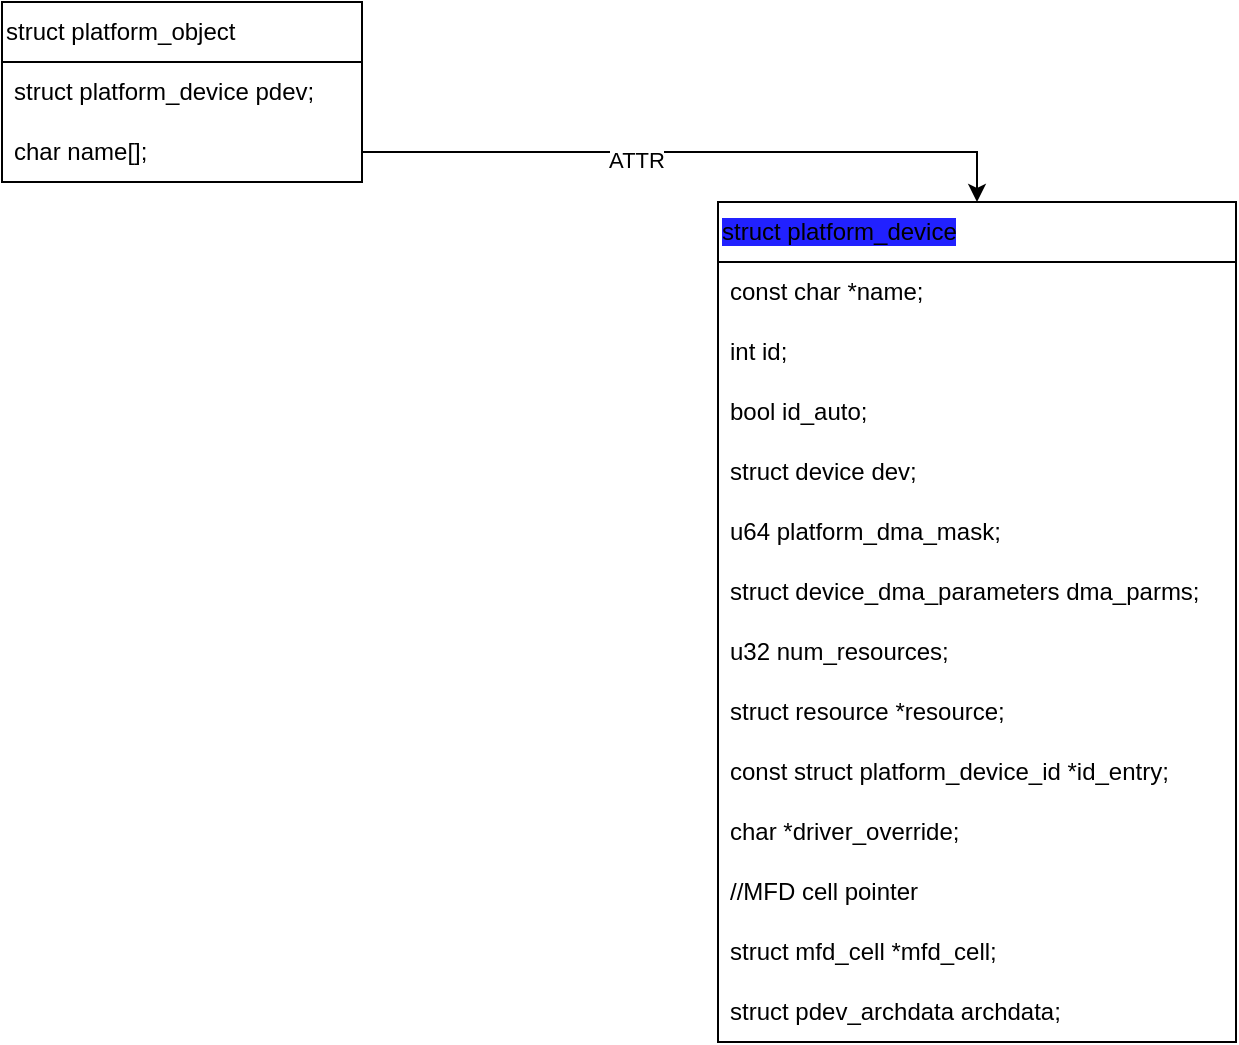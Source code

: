 <mxfile version="22.0.8" type="github">
  <diagram name="第 1 页" id="g33CBlJ5SNApXaNpEMKn">
    <mxGraphModel dx="349" dy="472" grid="0" gridSize="10" guides="1" tooltips="1" connect="1" arrows="1" fold="1" page="0" pageScale="1" pageWidth="827" pageHeight="1169" math="0" shadow="0">
      <root>
        <mxCell id="0" />
        <mxCell id="1" parent="0" />
        <mxCell id="AA_tKpw4J6MFZE_gjbel-1" value="struct platform_object" style="swimlane;fontStyle=0;childLayout=stackLayout;horizontal=1;startSize=30;horizontalStack=0;resizeParent=1;resizeParentMax=0;resizeLast=0;collapsible=1;marginBottom=0;whiteSpace=wrap;html=1;align=left;" vertex="1" parent="1">
          <mxGeometry x="21" y="191" width="180" height="90" as="geometry" />
        </mxCell>
        <mxCell id="AA_tKpw4J6MFZE_gjbel-2" value="struct platform_device pdev;" style="text;strokeColor=none;fillColor=none;align=left;verticalAlign=middle;spacingLeft=4;spacingRight=4;overflow=hidden;points=[[0,0.5],[1,0.5]];portConstraint=eastwest;rotatable=0;whiteSpace=wrap;html=1;" vertex="1" parent="AA_tKpw4J6MFZE_gjbel-1">
          <mxGeometry y="30" width="180" height="30" as="geometry" />
        </mxCell>
        <mxCell id="AA_tKpw4J6MFZE_gjbel-3" value="char name[];" style="text;strokeColor=none;fillColor=none;align=left;verticalAlign=middle;spacingLeft=4;spacingRight=4;overflow=hidden;points=[[0,0.5],[1,0.5]];portConstraint=eastwest;rotatable=0;whiteSpace=wrap;html=1;" vertex="1" parent="AA_tKpw4J6MFZE_gjbel-1">
          <mxGeometry y="60" width="180" height="30" as="geometry" />
        </mxCell>
        <mxCell id="AA_tKpw4J6MFZE_gjbel-5" value="&lt;span style=&quot;background-color: rgb(33, 33, 255);&quot;&gt;struct platform_device&lt;/span&gt;" style="swimlane;fontStyle=0;childLayout=stackLayout;horizontal=1;startSize=30;horizontalStack=0;resizeParent=1;resizeParentMax=0;resizeLast=0;collapsible=1;marginBottom=0;whiteSpace=wrap;html=1;align=left;" vertex="1" parent="1">
          <mxGeometry x="379" y="291" width="259" height="420" as="geometry" />
        </mxCell>
        <mxCell id="AA_tKpw4J6MFZE_gjbel-6" value="const char *name;" style="text;strokeColor=none;fillColor=none;align=left;verticalAlign=middle;spacingLeft=4;spacingRight=4;overflow=hidden;points=[[0,0.5],[1,0.5]];portConstraint=eastwest;rotatable=0;whiteSpace=wrap;html=1;" vertex="1" parent="AA_tKpw4J6MFZE_gjbel-5">
          <mxGeometry y="30" width="259" height="30" as="geometry" />
        </mxCell>
        <mxCell id="AA_tKpw4J6MFZE_gjbel-7" value="int id;" style="text;strokeColor=none;fillColor=none;align=left;verticalAlign=middle;spacingLeft=4;spacingRight=4;overflow=hidden;points=[[0,0.5],[1,0.5]];portConstraint=eastwest;rotatable=0;whiteSpace=wrap;html=1;" vertex="1" parent="AA_tKpw4J6MFZE_gjbel-5">
          <mxGeometry y="60" width="259" height="30" as="geometry" />
        </mxCell>
        <mxCell id="AA_tKpw4J6MFZE_gjbel-8" value="bool id_auto;" style="text;strokeColor=none;fillColor=none;align=left;verticalAlign=middle;spacingLeft=4;spacingRight=4;overflow=hidden;points=[[0,0.5],[1,0.5]];portConstraint=eastwest;rotatable=0;whiteSpace=wrap;html=1;" vertex="1" parent="AA_tKpw4J6MFZE_gjbel-5">
          <mxGeometry y="90" width="259" height="30" as="geometry" />
        </mxCell>
        <mxCell id="AA_tKpw4J6MFZE_gjbel-9" value="struct device dev;" style="text;strokeColor=none;fillColor=none;align=left;verticalAlign=middle;spacingLeft=4;spacingRight=4;overflow=hidden;points=[[0,0.5],[1,0.5]];portConstraint=eastwest;rotatable=0;whiteSpace=wrap;html=1;" vertex="1" parent="AA_tKpw4J6MFZE_gjbel-5">
          <mxGeometry y="120" width="259" height="30" as="geometry" />
        </mxCell>
        <mxCell id="AA_tKpw4J6MFZE_gjbel-13" value="u64 platform_dma_mask;" style="text;strokeColor=none;fillColor=none;align=left;verticalAlign=middle;spacingLeft=4;spacingRight=4;overflow=hidden;points=[[0,0.5],[1,0.5]];portConstraint=eastwest;rotatable=0;whiteSpace=wrap;html=1;" vertex="1" parent="AA_tKpw4J6MFZE_gjbel-5">
          <mxGeometry y="150" width="259" height="30" as="geometry" />
        </mxCell>
        <mxCell id="AA_tKpw4J6MFZE_gjbel-14" value="struct device_dma_parameters dma_parms;" style="text;strokeColor=none;fillColor=none;align=left;verticalAlign=middle;spacingLeft=4;spacingRight=4;overflow=hidden;points=[[0,0.5],[1,0.5]];portConstraint=eastwest;rotatable=0;whiteSpace=wrap;html=1;" vertex="1" parent="AA_tKpw4J6MFZE_gjbel-5">
          <mxGeometry y="180" width="259" height="30" as="geometry" />
        </mxCell>
        <mxCell id="AA_tKpw4J6MFZE_gjbel-15" value="u32 num_resources;" style="text;strokeColor=none;fillColor=none;align=left;verticalAlign=middle;spacingLeft=4;spacingRight=4;overflow=hidden;points=[[0,0.5],[1,0.5]];portConstraint=eastwest;rotatable=0;whiteSpace=wrap;html=1;" vertex="1" parent="AA_tKpw4J6MFZE_gjbel-5">
          <mxGeometry y="210" width="259" height="30" as="geometry" />
        </mxCell>
        <mxCell id="AA_tKpw4J6MFZE_gjbel-16" value="struct resource *resource;" style="text;strokeColor=none;fillColor=none;align=left;verticalAlign=middle;spacingLeft=4;spacingRight=4;overflow=hidden;points=[[0,0.5],[1,0.5]];portConstraint=eastwest;rotatable=0;whiteSpace=wrap;html=1;" vertex="1" parent="AA_tKpw4J6MFZE_gjbel-5">
          <mxGeometry y="240" width="259" height="30" as="geometry" />
        </mxCell>
        <mxCell id="AA_tKpw4J6MFZE_gjbel-17" value="const struct platform_device_id *id_entry;" style="text;strokeColor=none;fillColor=none;align=left;verticalAlign=middle;spacingLeft=4;spacingRight=4;overflow=hidden;points=[[0,0.5],[1,0.5]];portConstraint=eastwest;rotatable=0;whiteSpace=wrap;html=1;" vertex="1" parent="AA_tKpw4J6MFZE_gjbel-5">
          <mxGeometry y="270" width="259" height="30" as="geometry" />
        </mxCell>
        <mxCell id="AA_tKpw4J6MFZE_gjbel-18" value="char *driver_override;" style="text;strokeColor=none;fillColor=none;align=left;verticalAlign=middle;spacingLeft=4;spacingRight=4;overflow=hidden;points=[[0,0.5],[1,0.5]];portConstraint=eastwest;rotatable=0;whiteSpace=wrap;html=1;" vertex="1" parent="AA_tKpw4J6MFZE_gjbel-5">
          <mxGeometry y="300" width="259" height="30" as="geometry" />
        </mxCell>
        <mxCell id="AA_tKpw4J6MFZE_gjbel-19" value="//MFD cell pointer" style="text;strokeColor=none;fillColor=none;align=left;verticalAlign=middle;spacingLeft=4;spacingRight=4;overflow=hidden;points=[[0,0.5],[1,0.5]];portConstraint=eastwest;rotatable=0;whiteSpace=wrap;html=1;" vertex="1" parent="AA_tKpw4J6MFZE_gjbel-5">
          <mxGeometry y="330" width="259" height="30" as="geometry" />
        </mxCell>
        <mxCell id="AA_tKpw4J6MFZE_gjbel-20" value="struct mfd_cell *mfd_cell;" style="text;strokeColor=none;fillColor=none;align=left;verticalAlign=middle;spacingLeft=4;spacingRight=4;overflow=hidden;points=[[0,0.5],[1,0.5]];portConstraint=eastwest;rotatable=0;whiteSpace=wrap;html=1;" vertex="1" parent="AA_tKpw4J6MFZE_gjbel-5">
          <mxGeometry y="360" width="259" height="30" as="geometry" />
        </mxCell>
        <mxCell id="AA_tKpw4J6MFZE_gjbel-22" value="struct pdev_archdata archdata;" style="text;strokeColor=none;fillColor=none;align=left;verticalAlign=middle;spacingLeft=4;spacingRight=4;overflow=hidden;points=[[0,0.5],[1,0.5]];portConstraint=eastwest;rotatable=0;whiteSpace=wrap;html=1;" vertex="1" parent="AA_tKpw4J6MFZE_gjbel-5">
          <mxGeometry y="390" width="259" height="30" as="geometry" />
        </mxCell>
        <mxCell id="AA_tKpw4J6MFZE_gjbel-10" style="edgeStyle=orthogonalEdgeStyle;rounded=0;orthogonalLoop=1;jettySize=auto;html=1;exitX=1;exitY=0.5;exitDx=0;exitDy=0;entryX=0.5;entryY=0;entryDx=0;entryDy=0;" edge="1" parent="1" source="AA_tKpw4J6MFZE_gjbel-3" target="AA_tKpw4J6MFZE_gjbel-5">
          <mxGeometry relative="1" as="geometry" />
        </mxCell>
        <mxCell id="AA_tKpw4J6MFZE_gjbel-12" value="ATTR" style="edgeLabel;html=1;align=center;verticalAlign=middle;resizable=0;points=[];" vertex="1" connectable="0" parent="AA_tKpw4J6MFZE_gjbel-10">
          <mxGeometry x="-0.179" y="-4" relative="1" as="geometry">
            <mxPoint as="offset" />
          </mxGeometry>
        </mxCell>
      </root>
    </mxGraphModel>
  </diagram>
</mxfile>
